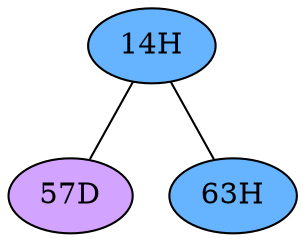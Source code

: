 // The Round Table
graph {
	"14H" [fillcolor="#66B3FF" style=radial]
	"57D" [fillcolor="#D3A4FF" style=radial]
	"14H" -- "57D" [penwidth=1]
	"14H" [fillcolor="#66B3FF" style=radial]
	"63H" [fillcolor="#66B3FF" style=radial]
	"14H" -- "63H" [penwidth=1]
}
